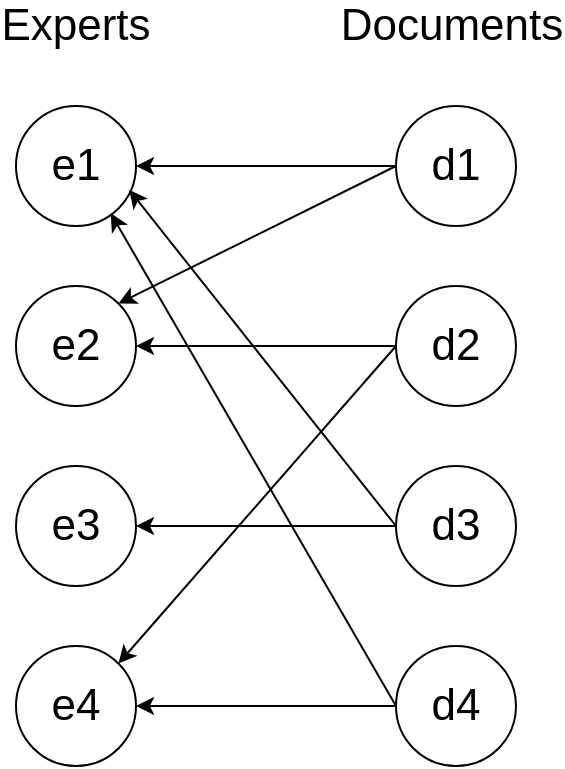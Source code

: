 <mxfile version="14.1.1" type="device"><diagram id="BdZwfhDiGrRGp8JRmBgt" name="Page-1"><mxGraphModel dx="1395" dy="909" grid="1" gridSize="10" guides="1" tooltips="1" connect="1" arrows="1" fold="1" page="1" pageScale="1" pageWidth="1100" pageHeight="850" math="0" shadow="0"><root><mxCell id="0"/><mxCell id="1" parent="0"/><mxCell id="LOF2VSjDC9dLubj49wte-1" value="e1" style="ellipse;whiteSpace=wrap;html=1;fontSize=22;" vertex="1" parent="1"><mxGeometry x="310" y="160" width="60" height="60" as="geometry"/></mxCell><mxCell id="LOF2VSjDC9dLubj49wte-2" value="e2" style="ellipse;whiteSpace=wrap;html=1;fontSize=22;" vertex="1" parent="1"><mxGeometry x="310" y="250" width="60" height="60" as="geometry"/></mxCell><mxCell id="LOF2VSjDC9dLubj49wte-3" value="e3" style="ellipse;whiteSpace=wrap;html=1;fontSize=22;" vertex="1" parent="1"><mxGeometry x="310" y="340" width="60" height="60" as="geometry"/></mxCell><mxCell id="LOF2VSjDC9dLubj49wte-4" value="e4" style="ellipse;whiteSpace=wrap;html=1;fontSize=22;" vertex="1" parent="1"><mxGeometry x="310" y="430" width="60" height="60" as="geometry"/></mxCell><mxCell id="LOF2VSjDC9dLubj49wte-6" value="d1" style="ellipse;whiteSpace=wrap;html=1;fontSize=22;" vertex="1" parent="1"><mxGeometry x="500" y="160" width="60" height="60" as="geometry"/></mxCell><mxCell id="LOF2VSjDC9dLubj49wte-7" value="d2" style="ellipse;whiteSpace=wrap;html=1;fontSize=22;" vertex="1" parent="1"><mxGeometry x="500" y="250" width="60" height="60" as="geometry"/></mxCell><mxCell id="LOF2VSjDC9dLubj49wte-8" value="d3" style="ellipse;whiteSpace=wrap;html=1;fontSize=22;" vertex="1" parent="1"><mxGeometry x="500" y="340" width="60" height="60" as="geometry"/></mxCell><mxCell id="LOF2VSjDC9dLubj49wte-9" value="d4" style="ellipse;whiteSpace=wrap;html=1;fontSize=22;" vertex="1" parent="1"><mxGeometry x="500" y="430" width="60" height="60" as="geometry"/></mxCell><mxCell id="LOF2VSjDC9dLubj49wte-10" value="" style="endArrow=classic;html=1;exitX=0;exitY=0.5;exitDx=0;exitDy=0;entryX=1;entryY=0.5;entryDx=0;entryDy=0;" edge="1" parent="1" source="LOF2VSjDC9dLubj49wte-6" target="LOF2VSjDC9dLubj49wte-1"><mxGeometry width="50" height="50" relative="1" as="geometry"><mxPoint x="520" y="420" as="sourcePoint"/><mxPoint x="570" y="370" as="targetPoint"/></mxGeometry></mxCell><mxCell id="LOF2VSjDC9dLubj49wte-11" value="" style="endArrow=classic;html=1;exitX=0;exitY=0.5;exitDx=0;exitDy=0;entryX=1;entryY=0;entryDx=0;entryDy=0;" edge="1" parent="1" source="LOF2VSjDC9dLubj49wte-6" target="LOF2VSjDC9dLubj49wte-2"><mxGeometry width="50" height="50" relative="1" as="geometry"><mxPoint x="510" y="200" as="sourcePoint"/><mxPoint x="380" y="200" as="targetPoint"/></mxGeometry></mxCell><mxCell id="LOF2VSjDC9dLubj49wte-12" value="" style="endArrow=classic;html=1;exitX=0;exitY=0.5;exitDx=0;exitDy=0;entryX=1;entryY=0.5;entryDx=0;entryDy=0;" edge="1" parent="1" source="LOF2VSjDC9dLubj49wte-7" target="LOF2VSjDC9dLubj49wte-2"><mxGeometry width="50" height="50" relative="1" as="geometry"><mxPoint x="510" y="200" as="sourcePoint"/><mxPoint x="380" y="290" as="targetPoint"/></mxGeometry></mxCell><mxCell id="LOF2VSjDC9dLubj49wte-13" value="" style="endArrow=classic;html=1;exitX=0;exitY=0.5;exitDx=0;exitDy=0;entryX=1;entryY=0;entryDx=0;entryDy=0;" edge="1" parent="1" source="LOF2VSjDC9dLubj49wte-7" target="LOF2VSjDC9dLubj49wte-4"><mxGeometry width="50" height="50" relative="1" as="geometry"><mxPoint x="510" y="290" as="sourcePoint"/><mxPoint x="380" y="290" as="targetPoint"/></mxGeometry></mxCell><mxCell id="LOF2VSjDC9dLubj49wte-14" value="" style="endArrow=classic;html=1;exitX=0;exitY=0.5;exitDx=0;exitDy=0;entryX=0.944;entryY=0.7;entryDx=0;entryDy=0;entryPerimeter=0;" edge="1" parent="1" source="LOF2VSjDC9dLubj49wte-8" target="LOF2VSjDC9dLubj49wte-1"><mxGeometry width="50" height="50" relative="1" as="geometry"><mxPoint x="510" y="290" as="sourcePoint"/><mxPoint x="390" y="203" as="targetPoint"/></mxGeometry></mxCell><mxCell id="LOF2VSjDC9dLubj49wte-15" value="" style="endArrow=classic;html=1;entryX=1;entryY=0.5;entryDx=0;entryDy=0;exitX=0;exitY=0.5;exitDx=0;exitDy=0;" edge="1" parent="1" source="LOF2VSjDC9dLubj49wte-8" target="LOF2VSjDC9dLubj49wte-3"><mxGeometry width="50" height="50" relative="1" as="geometry"><mxPoint x="480" y="400" as="sourcePoint"/><mxPoint x="371.213" y="221.213" as="targetPoint"/></mxGeometry></mxCell><mxCell id="LOF2VSjDC9dLubj49wte-16" value="" style="endArrow=classic;html=1;entryX=0.789;entryY=0.894;entryDx=0;entryDy=0;exitX=0;exitY=0.5;exitDx=0;exitDy=0;entryPerimeter=0;" edge="1" parent="1" source="LOF2VSjDC9dLubj49wte-9" target="LOF2VSjDC9dLubj49wte-1"><mxGeometry width="50" height="50" relative="1" as="geometry"><mxPoint x="510" y="380" as="sourcePoint"/><mxPoint x="380" y="380" as="targetPoint"/></mxGeometry></mxCell><mxCell id="LOF2VSjDC9dLubj49wte-17" value="" style="endArrow=classic;html=1;entryX=1;entryY=0.5;entryDx=0;entryDy=0;exitX=0;exitY=0.5;exitDx=0;exitDy=0;" edge="1" parent="1" source="LOF2VSjDC9dLubj49wte-9" target="LOF2VSjDC9dLubj49wte-4"><mxGeometry width="50" height="50" relative="1" as="geometry"><mxPoint x="490" y="480" as="sourcePoint"/><mxPoint x="367.34" y="223.64" as="targetPoint"/></mxGeometry></mxCell><mxCell id="LOF2VSjDC9dLubj49wte-18" value="Experts" style="text;html=1;strokeColor=none;fillColor=none;align=center;verticalAlign=middle;whiteSpace=wrap;rounded=0;fontSize=22;" vertex="1" parent="1"><mxGeometry x="320" y="110" width="40" height="20" as="geometry"/></mxCell><mxCell id="LOF2VSjDC9dLubj49wte-20" value="Documents" style="text;html=1;strokeColor=none;fillColor=none;align=center;verticalAlign=middle;whiteSpace=wrap;rounded=0;fontSize=22;" vertex="1" parent="1"><mxGeometry x="508" y="110" width="40" height="20" as="geometry"/></mxCell></root></mxGraphModel></diagram></mxfile>